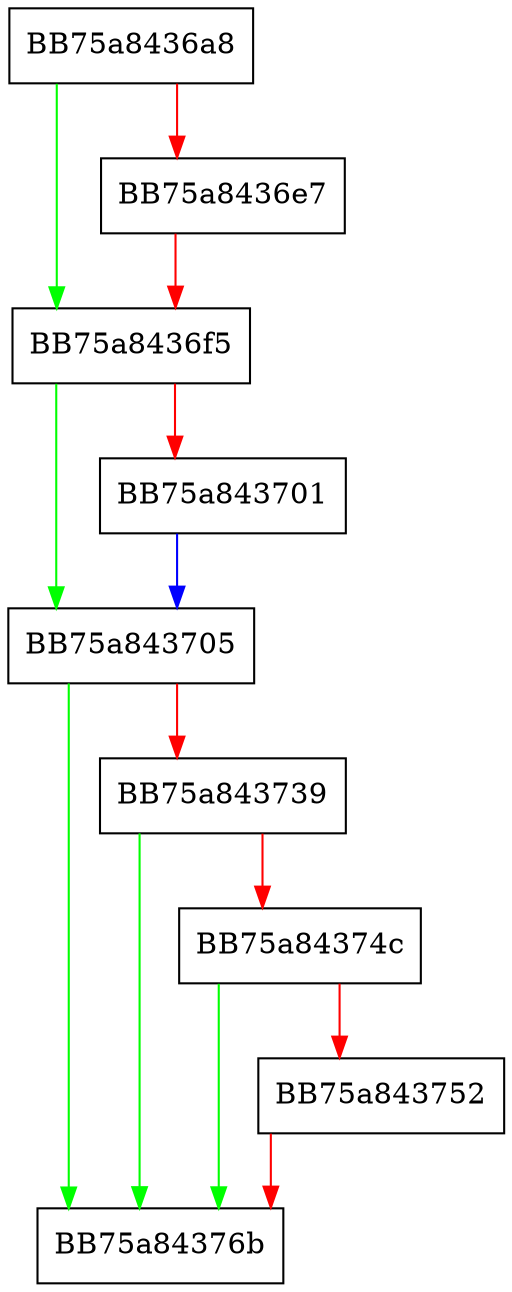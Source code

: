 digraph ProcessContextLogger {
  node [shape="box"];
  graph [splines=ortho];
  BB75a8436a8 -> BB75a8436f5 [color="green"];
  BB75a8436a8 -> BB75a8436e7 [color="red"];
  BB75a8436e7 -> BB75a8436f5 [color="red"];
  BB75a8436f5 -> BB75a843705 [color="green"];
  BB75a8436f5 -> BB75a843701 [color="red"];
  BB75a843701 -> BB75a843705 [color="blue"];
  BB75a843705 -> BB75a84376b [color="green"];
  BB75a843705 -> BB75a843739 [color="red"];
  BB75a843739 -> BB75a84376b [color="green"];
  BB75a843739 -> BB75a84374c [color="red"];
  BB75a84374c -> BB75a84376b [color="green"];
  BB75a84374c -> BB75a843752 [color="red"];
  BB75a843752 -> BB75a84376b [color="red"];
}